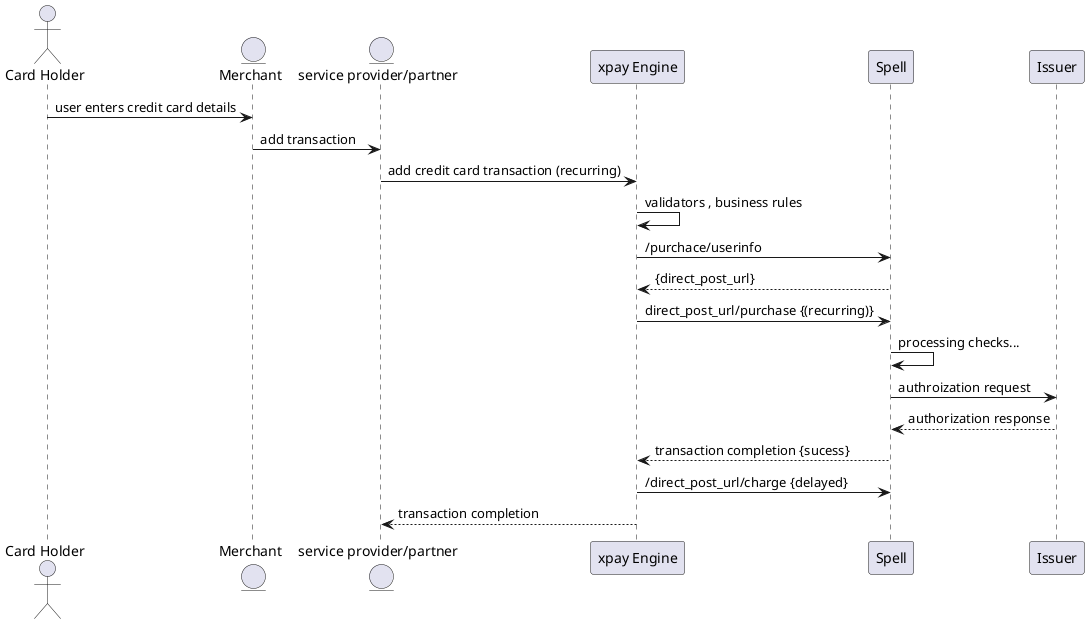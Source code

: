 @startuml
'https://plantuml.com/sequence-diagram
actor "Card Holder" as holder
entity "Merchant" as merchant
entity "service provider/partner" as mobyyou
participant "xpay Engine" as xpay
participant "Spell"
participant "Issuer" as issuer
holder->merchant: user enters credit card details
merchant-> mobyyou: add transaction
mobyyou->xpay: add credit card transaction (recurring)
xpay->xpay: validators , business rules
xpay-> "Spell": /purchace/userinfo
"Spell"--> xpay : {direct_post_url}
xpay->"Spell": direct_post_url/purchase {(recurring)}
"Spell"->"Spell": processing checks...
"Spell"-> issuer: authroization request
issuer --> "Spell" : authorization response
"Spell"-->xpay: transaction completion {sucess}
xpay->"Spell": /direct_post_url/charge {delayed}
xpay-->mobyyou: transaction completion

@enduml